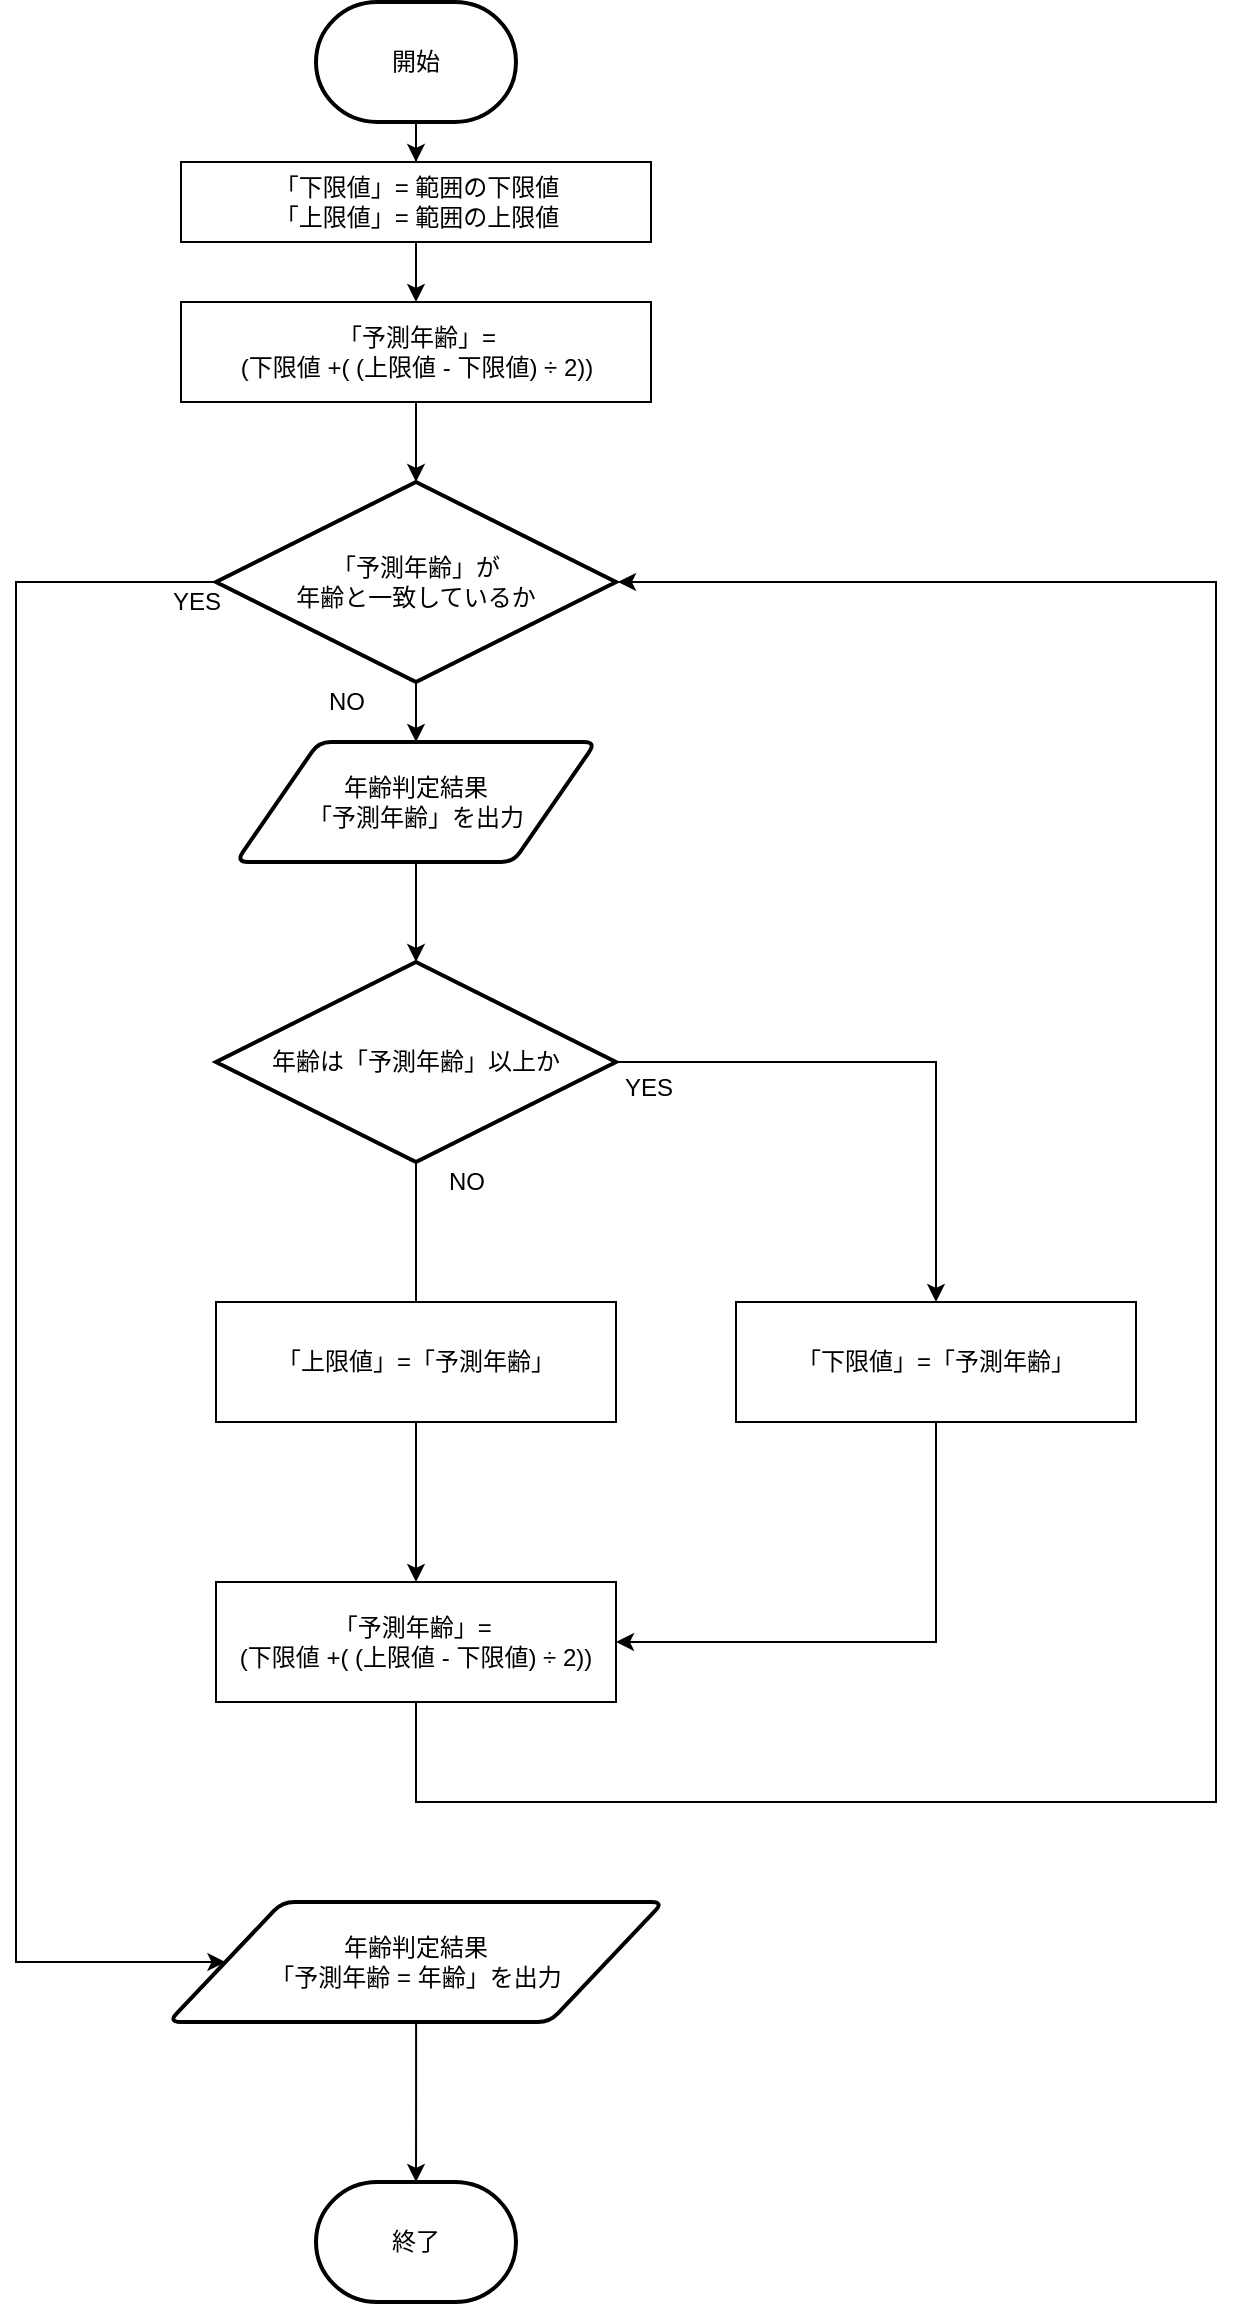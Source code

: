 <mxfile version="13.1.3">
    <diagram id="6hGFLwfOUW9BJ-s0fimq" name="年齢あて概要">
        <mxGraphModel dx="565" dy="792" grid="1" gridSize="10" guides="1" tooltips="1" connect="1" arrows="1" fold="1" page="1" pageScale="1" pageWidth="827" pageHeight="1169" math="0" shadow="0">
            <root>
                <mxCell id="0"/>
                <mxCell id="1" parent="0"/>
                <mxCell id="4" value="" style="edgeStyle=orthogonalEdgeStyle;rounded=0;orthogonalLoop=1;jettySize=auto;html=1;entryX=0.5;entryY=0;entryDx=0;entryDy=0;" parent="1" source="5" edge="1" target="37">
                    <mxGeometry relative="1" as="geometry">
                        <mxPoint x="290" y="150" as="targetPoint"/>
                    </mxGeometry>
                </mxCell>
                <mxCell id="2" value="開始" style="strokeWidth=2;html=1;shape=mxgraph.flowchart.terminator;whiteSpace=wrap;" parent="1" vertex="1">
                    <mxGeometry x="240" y="10" width="100" height="60" as="geometry"/>
                </mxCell>
                <mxCell id="7" value="" style="edgeStyle=orthogonalEdgeStyle;rounded=0;orthogonalLoop=1;jettySize=auto;html=1;" parent="1" source="37" edge="1">
                    <mxGeometry relative="1" as="geometry">
                        <mxPoint x="290" y="250" as="targetPoint"/>
                    </mxGeometry>
                </mxCell>
                <mxCell id="10" value="" style="edgeStyle=orthogonalEdgeStyle;rounded=0;orthogonalLoop=1;jettySize=auto;html=1;entryX=0;entryY=0.5;entryDx=0;entryDy=0;" parent="1" source="8" target="32" edge="1">
                    <mxGeometry relative="1" as="geometry">
                        <mxPoint x="110" y="300" as="targetPoint"/>
                        <Array as="points">
                            <mxPoint x="90" y="300"/>
                            <mxPoint x="90" y="990"/>
                        </Array>
                    </mxGeometry>
                </mxCell>
                <mxCell id="14" value="" style="edgeStyle=orthogonalEdgeStyle;rounded=0;orthogonalLoop=1;jettySize=auto;html=1;" parent="1" source="30" target="13" edge="1">
                    <mxGeometry relative="1" as="geometry"/>
                </mxCell>
                <mxCell id="8" value="「予測年齢」が&lt;br&gt;年齢と一致しているか" style="strokeWidth=2;html=1;shape=mxgraph.flowchart.decision;whiteSpace=wrap;" parent="1" vertex="1">
                    <mxGeometry x="190" y="250" width="200" height="100" as="geometry"/>
                </mxCell>
                <mxCell id="16" value="" style="edgeStyle=orthogonalEdgeStyle;rounded=0;orthogonalLoop=1;jettySize=auto;html=1;" parent="1" source="13" edge="1">
                    <mxGeometry relative="1" as="geometry">
                        <mxPoint x="290" y="670" as="targetPoint"/>
                    </mxGeometry>
                </mxCell>
                <mxCell id="19" value="" style="edgeStyle=orthogonalEdgeStyle;rounded=0;orthogonalLoop=1;jettySize=auto;html=1;entryX=0.5;entryY=0;entryDx=0;entryDy=0;" parent="1" source="13" target="23" edge="1">
                    <mxGeometry relative="1" as="geometry">
                        <mxPoint x="470" y="540" as="targetPoint"/>
                    </mxGeometry>
                </mxCell>
                <mxCell id="13" value="年齢は「予測年齢」以上か" style="strokeWidth=2;html=1;shape=mxgraph.flowchart.decision;whiteSpace=wrap;" parent="1" vertex="1">
                    <mxGeometry x="190" y="490" width="200" height="100" as="geometry"/>
                </mxCell>
                <mxCell id="11" value="YES" style="text;html=1;resizable=0;autosize=1;align=center;verticalAlign=middle;points=[];fillColor=none;strokeColor=none;rounded=0;" parent="1" vertex="1">
                    <mxGeometry x="160" y="300" width="40" height="20" as="geometry"/>
                </mxCell>
                <mxCell id="12" value="NO&lt;br&gt;" style="text;html=1;resizable=0;autosize=1;align=center;verticalAlign=middle;points=[];fillColor=none;strokeColor=none;rounded=0;" parent="1" vertex="1">
                    <mxGeometry x="240" y="350" width="30" height="20" as="geometry"/>
                </mxCell>
                <mxCell id="17" value="YES" style="text;html=1;resizable=0;autosize=1;align=center;verticalAlign=middle;points=[];fillColor=none;strokeColor=none;rounded=0;" parent="1" vertex="1">
                    <mxGeometry x="386" y="543" width="40" height="20" as="geometry"/>
                </mxCell>
                <mxCell id="21" value="NO&lt;br&gt;" style="text;html=1;resizable=0;autosize=1;align=center;verticalAlign=middle;points=[];fillColor=none;strokeColor=none;rounded=0;" parent="1" vertex="1">
                    <mxGeometry x="300" y="590" width="30" height="20" as="geometry"/>
                </mxCell>
                <mxCell id="25" value="" style="edgeStyle=orthogonalEdgeStyle;rounded=0;orthogonalLoop=1;jettySize=auto;html=1;" parent="1" source="22" target="24" edge="1">
                    <mxGeometry relative="1" as="geometry"/>
                </mxCell>
                <mxCell id="22" value="「上限値」=「予測年齢」" style="rounded=0;whiteSpace=wrap;html=1;" parent="1" vertex="1">
                    <mxGeometry x="190" y="660" width="200" height="60" as="geometry"/>
                </mxCell>
                <mxCell id="29" value="" style="edgeStyle=orthogonalEdgeStyle;rounded=0;orthogonalLoop=1;jettySize=auto;html=1;" parent="1" source="24" edge="1">
                    <mxGeometry relative="1" as="geometry">
                        <mxPoint x="391" y="300" as="targetPoint"/>
                        <Array as="points">
                            <mxPoint x="290" y="910"/>
                            <mxPoint x="690" y="910"/>
                            <mxPoint x="690" y="300"/>
                        </Array>
                    </mxGeometry>
                </mxCell>
                <mxCell id="24" value="「予測年齢」=&amp;nbsp;&lt;br&gt;(下限値 +( (上限値 - 下限値) ÷ 2))" style="rounded=0;whiteSpace=wrap;html=1;" parent="1" vertex="1">
                    <mxGeometry x="190" y="800" width="200" height="60" as="geometry"/>
                </mxCell>
                <mxCell id="27" value="" style="edgeStyle=orthogonalEdgeStyle;rounded=0;orthogonalLoop=1;jettySize=auto;html=1;entryX=1;entryY=0.5;entryDx=0;entryDy=0;" parent="1" source="23" target="24" edge="1">
                    <mxGeometry relative="1" as="geometry">
                        <mxPoint x="550" y="800" as="targetPoint"/>
                        <Array as="points">
                            <mxPoint x="550" y="830"/>
                        </Array>
                    </mxGeometry>
                </mxCell>
                <mxCell id="23" value="「下限値」=「予測年齢」" style="rounded=0;whiteSpace=wrap;html=1;" parent="1" vertex="1">
                    <mxGeometry x="450" y="660" width="200" height="60" as="geometry"/>
                </mxCell>
                <mxCell id="30" value="年齢判定結果&lt;br&gt;「予測年齢」を出力" style="shape=parallelogram;html=1;strokeWidth=2;perimeter=parallelogramPerimeter;whiteSpace=wrap;rounded=1;arcSize=12;size=0.23;" parent="1" vertex="1">
                    <mxGeometry x="200" y="380" width="180" height="60" as="geometry"/>
                </mxCell>
                <mxCell id="31" value="" style="edgeStyle=orthogonalEdgeStyle;rounded=0;orthogonalLoop=1;jettySize=auto;html=1;" parent="1" source="8" target="30" edge="1">
                    <mxGeometry relative="1" as="geometry">
                        <mxPoint x="290" y="350" as="sourcePoint"/>
                        <mxPoint x="290" y="490" as="targetPoint"/>
                    </mxGeometry>
                </mxCell>
                <mxCell id="34" value="" style="edgeStyle=orthogonalEdgeStyle;rounded=0;orthogonalLoop=1;jettySize=auto;html=1;" parent="1" source="32" edge="1">
                    <mxGeometry relative="1" as="geometry">
                        <mxPoint x="290" y="1100" as="targetPoint"/>
                    </mxGeometry>
                </mxCell>
                <mxCell id="32" value="年齢判定結果&lt;br&gt;「予測年齢 = 年齢」を出力" style="shape=parallelogram;html=1;strokeWidth=2;perimeter=parallelogramPerimeter;whiteSpace=wrap;rounded=1;arcSize=12;size=0.23;" parent="1" vertex="1">
                    <mxGeometry x="166.25" y="960" width="247.5" height="60" as="geometry"/>
                </mxCell>
                <mxCell id="35" value="終了" style="strokeWidth=2;html=1;shape=mxgraph.flowchart.terminator;whiteSpace=wrap;" parent="1" vertex="1">
                    <mxGeometry x="240" y="1100" width="100" height="60" as="geometry"/>
                </mxCell>
                <mxCell id="5" value="「下限値」= 範囲の下限値&lt;br&gt;「上限値」= 範囲の上限値" style="rounded=0;whiteSpace=wrap;html=1;" parent="1" vertex="1">
                    <mxGeometry x="172.5" y="90" width="235" height="40" as="geometry"/>
                </mxCell>
                <mxCell id="36" value="" style="edgeStyle=orthogonalEdgeStyle;rounded=0;orthogonalLoop=1;jettySize=auto;html=1;" edge="1" parent="1" source="2" target="5">
                    <mxGeometry relative="1" as="geometry">
                        <mxPoint x="290" y="150" as="targetPoint"/>
                        <mxPoint x="290" y="70" as="sourcePoint"/>
                    </mxGeometry>
                </mxCell>
                <mxCell id="37" value="「予測年齢」= &lt;br&gt;(下限値 +( (上限値 - 下限値) ÷ 2))" style="rounded=0;whiteSpace=wrap;html=1;" vertex="1" parent="1">
                    <mxGeometry x="172.5" y="160" width="235" height="50" as="geometry"/>
                </mxCell>
            </root>
        </mxGraphModel>
    </diagram>
</mxfile>

